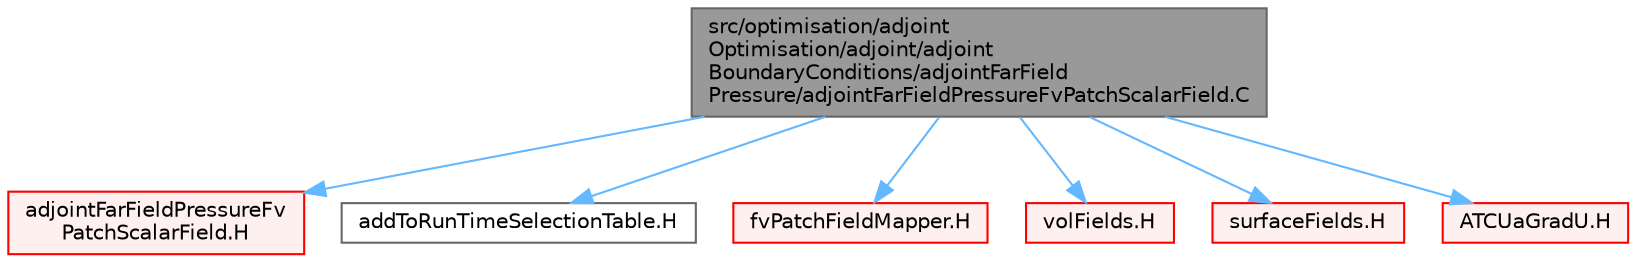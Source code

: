 digraph "src/optimisation/adjointOptimisation/adjoint/adjointBoundaryConditions/adjointFarFieldPressure/adjointFarFieldPressureFvPatchScalarField.C"
{
 // LATEX_PDF_SIZE
  bgcolor="transparent";
  edge [fontname=Helvetica,fontsize=10,labelfontname=Helvetica,labelfontsize=10];
  node [fontname=Helvetica,fontsize=10,shape=box,height=0.2,width=0.4];
  Node1 [id="Node000001",label="src/optimisation/adjoint\lOptimisation/adjoint/adjoint\lBoundaryConditions/adjointFarField\lPressure/adjointFarFieldPressureFvPatchScalarField.C",height=0.2,width=0.4,color="gray40", fillcolor="grey60", style="filled", fontcolor="black",tooltip=" "];
  Node1 -> Node2 [id="edge1_Node000001_Node000002",color="steelblue1",style="solid",tooltip=" "];
  Node2 [id="Node000002",label="adjointFarFieldPressureFv\lPatchScalarField.H",height=0.2,width=0.4,color="red", fillcolor="#FFF0F0", style="filled",URL="$adjointFarFieldPressureFvPatchScalarField_8H.html",tooltip=" "];
  Node1 -> Node504 [id="edge2_Node000001_Node000504",color="steelblue1",style="solid",tooltip=" "];
  Node504 [id="Node000504",label="addToRunTimeSelectionTable.H",height=0.2,width=0.4,color="grey40", fillcolor="white", style="filled",URL="$addToRunTimeSelectionTable_8H.html",tooltip="Macros for easy insertion into run-time selection tables."];
  Node1 -> Node505 [id="edge3_Node000001_Node000505",color="steelblue1",style="solid",tooltip=" "];
  Node505 [id="Node000505",label="fvPatchFieldMapper.H",height=0.2,width=0.4,color="red", fillcolor="#FFF0F0", style="filled",URL="$fvPatchFieldMapper_8H.html",tooltip=" "];
  Node1 -> Node366 [id="edge4_Node000001_Node000366",color="steelblue1",style="solid",tooltip=" "];
  Node366 [id="Node000366",label="volFields.H",height=0.2,width=0.4,color="red", fillcolor="#FFF0F0", style="filled",URL="$volFields_8H.html",tooltip=" "];
  Node1 -> Node409 [id="edge5_Node000001_Node000409",color="steelblue1",style="solid",tooltip=" "];
  Node409 [id="Node000409",label="surfaceFields.H",height=0.2,width=0.4,color="red", fillcolor="#FFF0F0", style="filled",URL="$surfaceFields_8H.html",tooltip="Foam::surfaceFields."];
  Node1 -> Node506 [id="edge6_Node000001_Node000506",color="steelblue1",style="solid",tooltip=" "];
  Node506 [id="Node000506",label="ATCUaGradU.H",height=0.2,width=0.4,color="red", fillcolor="#FFF0F0", style="filled",URL="$ATCUaGradU_8H.html",tooltip=" "];
}
